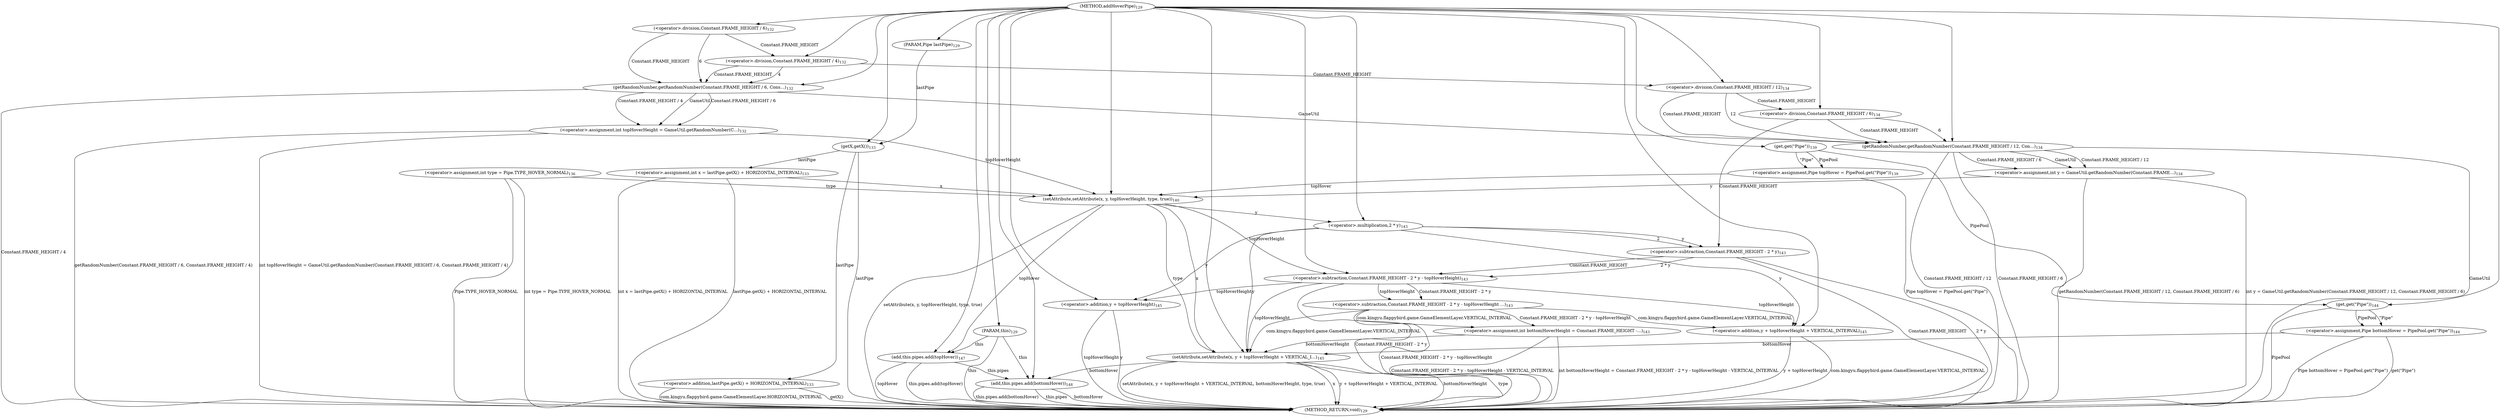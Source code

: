 digraph "addHoverPipe" {  
"406" [label = <(METHOD,addHoverPipe)<SUB>129</SUB>> ]
"515" [label = <(METHOD_RETURN,void)<SUB>129</SUB>> ]
"407" [label = <(PARAM,this)<SUB>129</SUB>> ]
"408" [label = <(PARAM,Pipe lastPipe)<SUB>129</SUB>> ]
"411" [label = <(&lt;operator&gt;.assignment,int topHoverHeight = GameUtil.getRandomNumber(C...)<SUB>132</SUB>> ]
"426" [label = <(&lt;operator&gt;.assignment,int x = lastPipe.getX() + HORIZONTAL_INTERVAL)<SUB>133</SUB>> ]
"435" [label = <(&lt;operator&gt;.assignment,int y = GameUtil.getRandomNumber(Constant.FRAME...)<SUB>134</SUB>> ]
"450" [label = <(&lt;operator&gt;.assignment,int type = Pipe.TYPE_HOVER_NORMAL)<SUB>136</SUB>> ]
"456" [label = <(&lt;operator&gt;.assignment,Pipe topHover = PipePool.get(&quot;Pipe&quot;))<SUB>139</SUB>> ]
"461" [label = <(setAttribute,setAttribute(x, y, topHoverHeight, type, true))<SUB>140</SUB>> ]
"469" [label = <(&lt;operator&gt;.assignment,int bottomHoverHeight = Constant.FRAME_HEIGHT -...)<SUB>143</SUB>> ]
"485" [label = <(&lt;operator&gt;.assignment,Pipe bottomHover = PipePool.get(&quot;Pipe&quot;))<SUB>144</SUB>> ]
"490" [label = <(setAttribute,setAttribute(x, y + topHoverHeight + VERTICAL_I...)<SUB>145</SUB>> ]
"503" [label = <(add,this.pipes.add(topHover))<SUB>147</SUB>> ]
"508" [label = <(add,this.pipes.add(bottomHover))<SUB>148</SUB>> ]
"411" [label = <(&lt;operator&gt;.assignment,int topHoverHeight = GameUtil.getRandomNumber(C...)<SUB>132</SUB>> ]
"411" [label = <(&lt;operator&gt;.assignment,int topHoverHeight = GameUtil.getRandomNumber(C...)<SUB>132</SUB>> ]
"426" [label = <(&lt;operator&gt;.assignment,int x = lastPipe.getX() + HORIZONTAL_INTERVAL)<SUB>133</SUB>> ]
"426" [label = <(&lt;operator&gt;.assignment,int x = lastPipe.getX() + HORIZONTAL_INTERVAL)<SUB>133</SUB>> ]
"435" [label = <(&lt;operator&gt;.assignment,int y = GameUtil.getRandomNumber(Constant.FRAME...)<SUB>134</SUB>> ]
"435" [label = <(&lt;operator&gt;.assignment,int y = GameUtil.getRandomNumber(Constant.FRAME...)<SUB>134</SUB>> ]
"450" [label = <(&lt;operator&gt;.assignment,int type = Pipe.TYPE_HOVER_NORMAL)<SUB>136</SUB>> ]
"450" [label = <(&lt;operator&gt;.assignment,int type = Pipe.TYPE_HOVER_NORMAL)<SUB>136</SUB>> ]
"456" [label = <(&lt;operator&gt;.assignment,Pipe topHover = PipePool.get(&quot;Pipe&quot;))<SUB>139</SUB>> ]
"456" [label = <(&lt;operator&gt;.assignment,Pipe topHover = PipePool.get(&quot;Pipe&quot;))<SUB>139</SUB>> ]
"461" [label = <(setAttribute,setAttribute(x, y, topHoverHeight, type, true))<SUB>140</SUB>> ]
"461" [label = <(setAttribute,setAttribute(x, y, topHoverHeight, type, true))<SUB>140</SUB>> ]
"461" [label = <(setAttribute,setAttribute(x, y, topHoverHeight, type, true))<SUB>140</SUB>> ]
"461" [label = <(setAttribute,setAttribute(x, y, topHoverHeight, type, true))<SUB>140</SUB>> ]
"461" [label = <(setAttribute,setAttribute(x, y, topHoverHeight, type, true))<SUB>140</SUB>> ]
"461" [label = <(setAttribute,setAttribute(x, y, topHoverHeight, type, true))<SUB>140</SUB>> ]
"469" [label = <(&lt;operator&gt;.assignment,int bottomHoverHeight = Constant.FRAME_HEIGHT -...)<SUB>143</SUB>> ]
"469" [label = <(&lt;operator&gt;.assignment,int bottomHoverHeight = Constant.FRAME_HEIGHT -...)<SUB>143</SUB>> ]
"485" [label = <(&lt;operator&gt;.assignment,Pipe bottomHover = PipePool.get(&quot;Pipe&quot;))<SUB>144</SUB>> ]
"485" [label = <(&lt;operator&gt;.assignment,Pipe bottomHover = PipePool.get(&quot;Pipe&quot;))<SUB>144</SUB>> ]
"490" [label = <(setAttribute,setAttribute(x, y + topHoverHeight + VERTICAL_I...)<SUB>145</SUB>> ]
"490" [label = <(setAttribute,setAttribute(x, y + topHoverHeight + VERTICAL_I...)<SUB>145</SUB>> ]
"490" [label = <(setAttribute,setAttribute(x, y + topHoverHeight + VERTICAL_I...)<SUB>145</SUB>> ]
"490" [label = <(setAttribute,setAttribute(x, y + topHoverHeight + VERTICAL_I...)<SUB>145</SUB>> ]
"490" [label = <(setAttribute,setAttribute(x, y + topHoverHeight + VERTICAL_I...)<SUB>145</SUB>> ]
"490" [label = <(setAttribute,setAttribute(x, y + topHoverHeight + VERTICAL_I...)<SUB>145</SUB>> ]
"503" [label = <(add,this.pipes.add(topHover))<SUB>147</SUB>> ]
"503" [label = <(add,this.pipes.add(topHover))<SUB>147</SUB>> ]
"508" [label = <(add,this.pipes.add(bottomHover))<SUB>148</SUB>> ]
"508" [label = <(add,this.pipes.add(bottomHover))<SUB>148</SUB>> ]
"413" [label = <(getRandomNumber,getRandomNumber(Constant.FRAME_HEIGHT / 6, Cons...)<SUB>132</SUB>> ]
"413" [label = <(getRandomNumber,getRandomNumber(Constant.FRAME_HEIGHT / 6, Cons...)<SUB>132</SUB>> ]
"413" [label = <(getRandomNumber,getRandomNumber(Constant.FRAME_HEIGHT / 6, Cons...)<SUB>132</SUB>> ]
"428" [label = <(&lt;operator&gt;.addition,lastPipe.getX() + HORIZONTAL_INTERVAL)<SUB>133</SUB>> ]
"428" [label = <(&lt;operator&gt;.addition,lastPipe.getX() + HORIZONTAL_INTERVAL)<SUB>133</SUB>> ]
"437" [label = <(getRandomNumber,getRandomNumber(Constant.FRAME_HEIGHT / 12, Con...)<SUB>134</SUB>> ]
"437" [label = <(getRandomNumber,getRandomNumber(Constant.FRAME_HEIGHT / 12, Con...)<SUB>134</SUB>> ]
"437" [label = <(getRandomNumber,getRandomNumber(Constant.FRAME_HEIGHT / 12, Con...)<SUB>134</SUB>> ]
"458" [label = <(get,get(&quot;Pipe&quot;))<SUB>139</SUB>> ]
"458" [label = <(get,get(&quot;Pipe&quot;))<SUB>139</SUB>> ]
"471" [label = <(&lt;operator&gt;.subtraction,Constant.FRAME_HEIGHT - 2 * y - topHoverHeight ...)<SUB>143</SUB>> ]
"471" [label = <(&lt;operator&gt;.subtraction,Constant.FRAME_HEIGHT - 2 * y - topHoverHeight ...)<SUB>143</SUB>> ]
"487" [label = <(get,get(&quot;Pipe&quot;))<SUB>144</SUB>> ]
"487" [label = <(get,get(&quot;Pipe&quot;))<SUB>144</SUB>> ]
"493" [label = <(&lt;operator&gt;.addition,y + topHoverHeight + VERTICAL_INTERVAL)<SUB>145</SUB>> ]
"493" [label = <(&lt;operator&gt;.addition,y + topHoverHeight + VERTICAL_INTERVAL)<SUB>145</SUB>> ]
"415" [label = <(&lt;operator&gt;.division,Constant.FRAME_HEIGHT / 6)<SUB>132</SUB>> ]
"415" [label = <(&lt;operator&gt;.division,Constant.FRAME_HEIGHT / 6)<SUB>132</SUB>> ]
"420" [label = <(&lt;operator&gt;.division,Constant.FRAME_HEIGHT / 4)<SUB>132</SUB>> ]
"420" [label = <(&lt;operator&gt;.division,Constant.FRAME_HEIGHT / 4)<SUB>132</SUB>> ]
"429" [label = <(getX,getX())<SUB>133</SUB>> ]
"439" [label = <(&lt;operator&gt;.division,Constant.FRAME_HEIGHT / 12)<SUB>134</SUB>> ]
"439" [label = <(&lt;operator&gt;.division,Constant.FRAME_HEIGHT / 12)<SUB>134</SUB>> ]
"444" [label = <(&lt;operator&gt;.division,Constant.FRAME_HEIGHT / 6)<SUB>134</SUB>> ]
"444" [label = <(&lt;operator&gt;.division,Constant.FRAME_HEIGHT / 6)<SUB>134</SUB>> ]
"472" [label = <(&lt;operator&gt;.subtraction,Constant.FRAME_HEIGHT - 2 * y - topHoverHeight)<SUB>143</SUB>> ]
"472" [label = <(&lt;operator&gt;.subtraction,Constant.FRAME_HEIGHT - 2 * y - topHoverHeight)<SUB>143</SUB>> ]
"494" [label = <(&lt;operator&gt;.addition,y + topHoverHeight)<SUB>145</SUB>> ]
"494" [label = <(&lt;operator&gt;.addition,y + topHoverHeight)<SUB>145</SUB>> ]
"473" [label = <(&lt;operator&gt;.subtraction,Constant.FRAME_HEIGHT - 2 * y)<SUB>143</SUB>> ]
"473" [label = <(&lt;operator&gt;.subtraction,Constant.FRAME_HEIGHT - 2 * y)<SUB>143</SUB>> ]
"477" [label = <(&lt;operator&gt;.multiplication,2 * y)<SUB>143</SUB>> ]
"477" [label = <(&lt;operator&gt;.multiplication,2 * y)<SUB>143</SUB>> ]
  "407" -> "515"  [ label = "this"] 
  "413" -> "515"  [ label = "Constant.FRAME_HEIGHT / 4"] 
  "411" -> "515"  [ label = "getRandomNumber(Constant.FRAME_HEIGHT / 6, Constant.FRAME_HEIGHT / 4)"] 
  "411" -> "515"  [ label = "int topHoverHeight = GameUtil.getRandomNumber(Constant.FRAME_HEIGHT / 6, Constant.FRAME_HEIGHT / 4)"] 
  "429" -> "515"  [ label = "lastPipe"] 
  "428" -> "515"  [ label = "getX()"] 
  "428" -> "515"  [ label = "com.kingyu.flappybird.game.GameElementLayer.HORIZONTAL_INTERVAL"] 
  "426" -> "515"  [ label = "lastPipe.getX() + HORIZONTAL_INTERVAL"] 
  "426" -> "515"  [ label = "int x = lastPipe.getX() + HORIZONTAL_INTERVAL"] 
  "437" -> "515"  [ label = "GameUtil"] 
  "437" -> "515"  [ label = "Constant.FRAME_HEIGHT / 12"] 
  "437" -> "515"  [ label = "Constant.FRAME_HEIGHT / 6"] 
  "435" -> "515"  [ label = "getRandomNumber(Constant.FRAME_HEIGHT / 12, Constant.FRAME_HEIGHT / 6)"] 
  "435" -> "515"  [ label = "int y = GameUtil.getRandomNumber(Constant.FRAME_HEIGHT / 12, Constant.FRAME_HEIGHT / 6)"] 
  "450" -> "515"  [ label = "Pipe.TYPE_HOVER_NORMAL"] 
  "450" -> "515"  [ label = "int type = Pipe.TYPE_HOVER_NORMAL"] 
  "456" -> "515"  [ label = "Pipe topHover = PipePool.get(&quot;Pipe&quot;)"] 
  "461" -> "515"  [ label = "setAttribute(x, y, topHoverHeight, type, true)"] 
  "473" -> "515"  [ label = "Constant.FRAME_HEIGHT"] 
  "473" -> "515"  [ label = "2 * y"] 
  "472" -> "515"  [ label = "Constant.FRAME_HEIGHT - 2 * y"] 
  "471" -> "515"  [ label = "Constant.FRAME_HEIGHT - 2 * y - topHoverHeight"] 
  "469" -> "515"  [ label = "Constant.FRAME_HEIGHT - 2 * y - topHoverHeight - VERTICAL_INTERVAL"] 
  "469" -> "515"  [ label = "int bottomHoverHeight = Constant.FRAME_HEIGHT - 2 * y - topHoverHeight - VERTICAL_INTERVAL"] 
  "487" -> "515"  [ label = "PipePool"] 
  "485" -> "515"  [ label = "get(&quot;Pipe&quot;)"] 
  "485" -> "515"  [ label = "Pipe bottomHover = PipePool.get(&quot;Pipe&quot;)"] 
  "490" -> "515"  [ label = "x"] 
  "494" -> "515"  [ label = "y"] 
  "494" -> "515"  [ label = "topHoverHeight"] 
  "493" -> "515"  [ label = "y + topHoverHeight"] 
  "493" -> "515"  [ label = "com.kingyu.flappybird.game.GameElementLayer.VERTICAL_INTERVAL"] 
  "490" -> "515"  [ label = "y + topHoverHeight + VERTICAL_INTERVAL"] 
  "490" -> "515"  [ label = "bottomHoverHeight"] 
  "490" -> "515"  [ label = "type"] 
  "490" -> "515"  [ label = "setAttribute(x, y + topHoverHeight + VERTICAL_INTERVAL, bottomHoverHeight, type, true)"] 
  "503" -> "515"  [ label = "topHover"] 
  "503" -> "515"  [ label = "this.pipes.add(topHover)"] 
  "508" -> "515"  [ label = "this.pipes"] 
  "508" -> "515"  [ label = "bottomHover"] 
  "508" -> "515"  [ label = "this.pipes.add(bottomHover)"] 
  "406" -> "407" 
  "406" -> "408" 
  "413" -> "411"  [ label = "GameUtil"] 
  "413" -> "411"  [ label = "Constant.FRAME_HEIGHT / 6"] 
  "413" -> "411"  [ label = "Constant.FRAME_HEIGHT / 4"] 
  "429" -> "426"  [ label = "lastPipe"] 
  "437" -> "435"  [ label = "GameUtil"] 
  "437" -> "435"  [ label = "Constant.FRAME_HEIGHT / 12"] 
  "437" -> "435"  [ label = "Constant.FRAME_HEIGHT / 6"] 
  "458" -> "456"  [ label = "PipePool"] 
  "458" -> "456"  [ label = "&quot;Pipe&quot;"] 
  "471" -> "469"  [ label = "Constant.FRAME_HEIGHT - 2 * y - topHoverHeight"] 
  "471" -> "469"  [ label = "com.kingyu.flappybird.game.GameElementLayer.VERTICAL_INTERVAL"] 
  "487" -> "485"  [ label = "PipePool"] 
  "487" -> "485"  [ label = "&quot;Pipe&quot;"] 
  "456" -> "461"  [ label = "topHover"] 
  "406" -> "461" 
  "426" -> "461"  [ label = "x"] 
  "435" -> "461"  [ label = "y"] 
  "411" -> "461"  [ label = "topHoverHeight"] 
  "450" -> "461"  [ label = "type"] 
  "485" -> "490"  [ label = "bottomHover"] 
  "406" -> "490" 
  "461" -> "490"  [ label = "x"] 
  "477" -> "490"  [ label = "y"] 
  "472" -> "490"  [ label = "topHoverHeight"] 
  "471" -> "490"  [ label = "com.kingyu.flappybird.game.GameElementLayer.VERTICAL_INTERVAL"] 
  "469" -> "490"  [ label = "bottomHoverHeight"] 
  "461" -> "490"  [ label = "type"] 
  "407" -> "503"  [ label = "this"] 
  "461" -> "503"  [ label = "topHover"] 
  "406" -> "503" 
  "407" -> "508"  [ label = "this"] 
  "503" -> "508"  [ label = "this.pipes"] 
  "490" -> "508"  [ label = "bottomHover"] 
  "406" -> "508" 
  "406" -> "413" 
  "415" -> "413"  [ label = "Constant.FRAME_HEIGHT"] 
  "415" -> "413"  [ label = "6"] 
  "420" -> "413"  [ label = "Constant.FRAME_HEIGHT"] 
  "420" -> "413"  [ label = "4"] 
  "429" -> "428"  [ label = "lastPipe"] 
  "413" -> "437"  [ label = "GameUtil"] 
  "406" -> "437" 
  "439" -> "437"  [ label = "Constant.FRAME_HEIGHT"] 
  "439" -> "437"  [ label = "12"] 
  "444" -> "437"  [ label = "Constant.FRAME_HEIGHT"] 
  "444" -> "437"  [ label = "6"] 
  "406" -> "458" 
  "472" -> "471"  [ label = "Constant.FRAME_HEIGHT - 2 * y"] 
  "472" -> "471"  [ label = "topHoverHeight"] 
  "458" -> "487"  [ label = "PipePool"] 
  "406" -> "487" 
  "477" -> "493"  [ label = "y"] 
  "406" -> "493" 
  "472" -> "493"  [ label = "topHoverHeight"] 
  "471" -> "493"  [ label = "com.kingyu.flappybird.game.GameElementLayer.VERTICAL_INTERVAL"] 
  "406" -> "415" 
  "415" -> "420"  [ label = "Constant.FRAME_HEIGHT"] 
  "406" -> "420" 
  "408" -> "429"  [ label = "lastPipe"] 
  "406" -> "429" 
  "420" -> "439"  [ label = "Constant.FRAME_HEIGHT"] 
  "406" -> "439" 
  "439" -> "444"  [ label = "Constant.FRAME_HEIGHT"] 
  "406" -> "444" 
  "473" -> "472"  [ label = "Constant.FRAME_HEIGHT"] 
  "473" -> "472"  [ label = "2 * y"] 
  "461" -> "472"  [ label = "topHoverHeight"] 
  "406" -> "472" 
  "477" -> "494"  [ label = "y"] 
  "406" -> "494" 
  "472" -> "494"  [ label = "topHoverHeight"] 
  "444" -> "473"  [ label = "Constant.FRAME_HEIGHT"] 
  "477" -> "473"  [ label = "2"] 
  "477" -> "473"  [ label = "y"] 
  "406" -> "477" 
  "461" -> "477"  [ label = "y"] 
}

